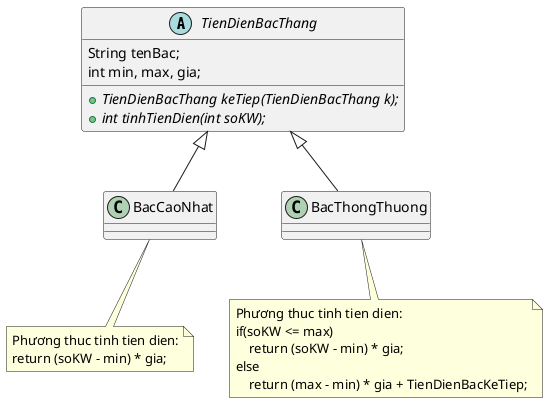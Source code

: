 @startuml
'https://plantuml.com/sequence-diagram

abstract class TienDienBacThang {
    String tenBac;
    int min, max, gia;
    + {abstract} TienDienBacThang keTiep(TienDienBacThang k);
    + {abstract} int tinhTienDien(int soKW);
}
TienDienBacThang <|-- BacCaoNhat
TienDienBacThang <|-- BacThongThuong

note bottom of BacCaoNhat
    Phương thuc tinh tien dien:
    return (soKW - min) * gia;
end note
note bottom of BacThongThuong
    Phương thuc tinh tien dien:
    if(soKW <= max)
        return (soKW - min) * gia;
    else
        return (max - min) * gia + TienDienBacKeTiep;
end note


@enduml